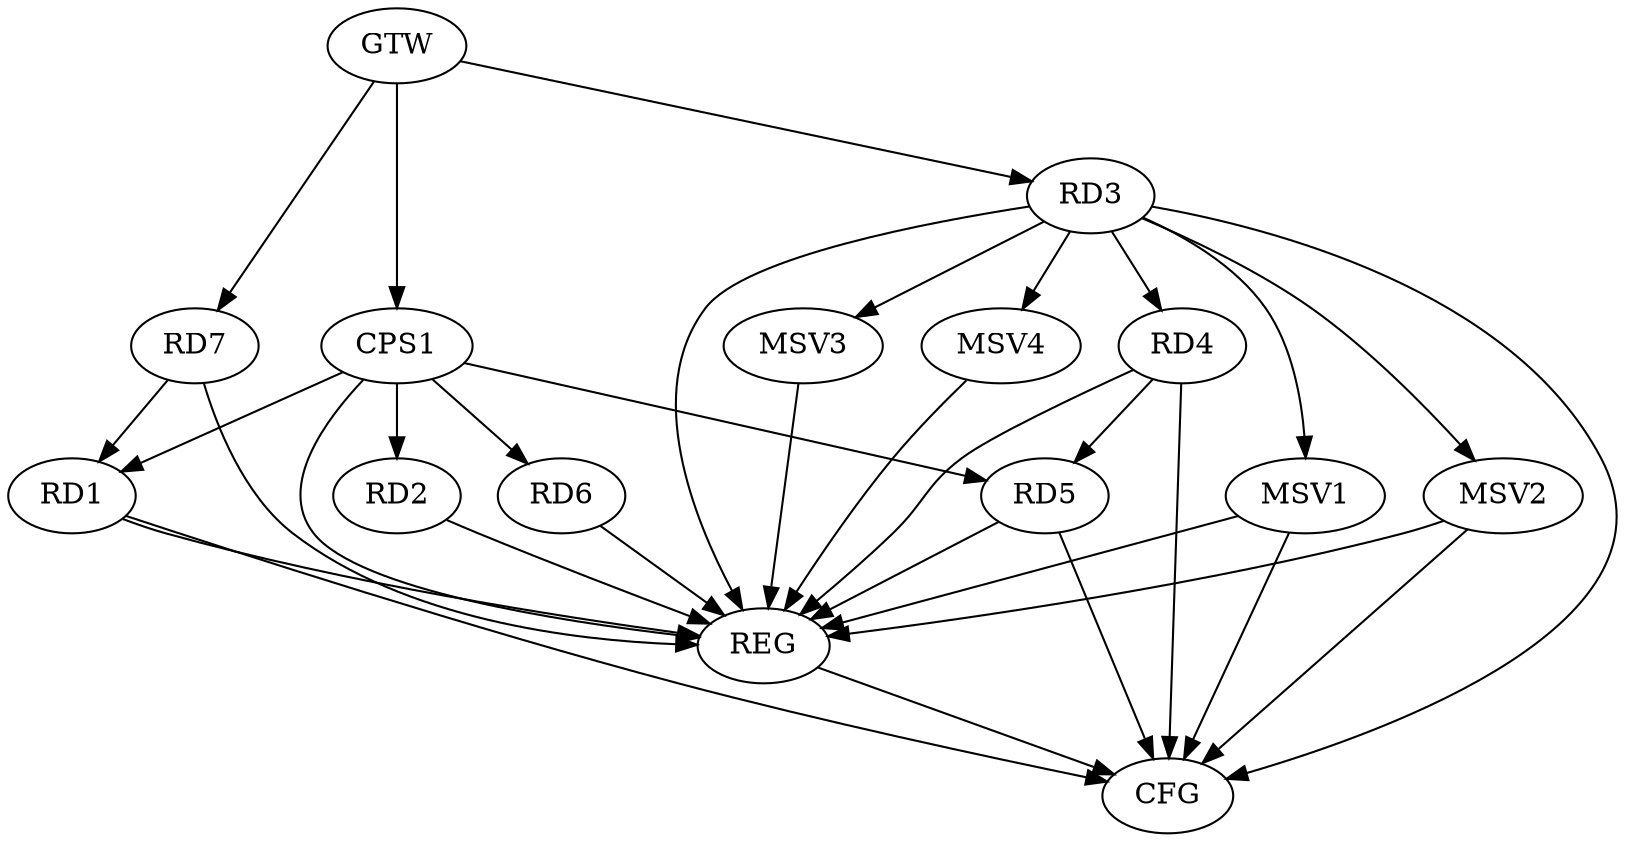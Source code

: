 strict digraph G {
  RD1 [ label="RD1" ];
  RD2 [ label="RD2" ];
  RD3 [ label="RD3" ];
  RD4 [ label="RD4" ];
  RD5 [ label="RD5" ];
  RD6 [ label="RD6" ];
  RD7 [ label="RD7" ];
  CPS1 [ label="CPS1" ];
  GTW [ label="GTW" ];
  REG [ label="REG" ];
  CFG [ label="CFG" ];
  MSV1 [ label="MSV1" ];
  MSV2 [ label="MSV2" ];
  MSV3 [ label="MSV3" ];
  MSV4 [ label="MSV4" ];
  RD7 -> RD1;
  RD3 -> RD4;
  RD4 -> RD5;
  CPS1 -> RD1;
  CPS1 -> RD2;
  CPS1 -> RD5;
  CPS1 -> RD6;
  GTW -> RD3;
  GTW -> RD7;
  GTW -> CPS1;
  RD1 -> REG;
  RD2 -> REG;
  RD3 -> REG;
  RD4 -> REG;
  RD5 -> REG;
  RD6 -> REG;
  RD7 -> REG;
  CPS1 -> REG;
  RD4 -> CFG;
  RD5 -> CFG;
  RD1 -> CFG;
  RD3 -> CFG;
  REG -> CFG;
  RD3 -> MSV1;
  MSV1 -> REG;
  MSV1 -> CFG;
  RD3 -> MSV2;
  MSV2 -> REG;
  MSV2 -> CFG;
  RD3 -> MSV3;
  MSV3 -> REG;
  RD3 -> MSV4;
  MSV4 -> REG;
}
